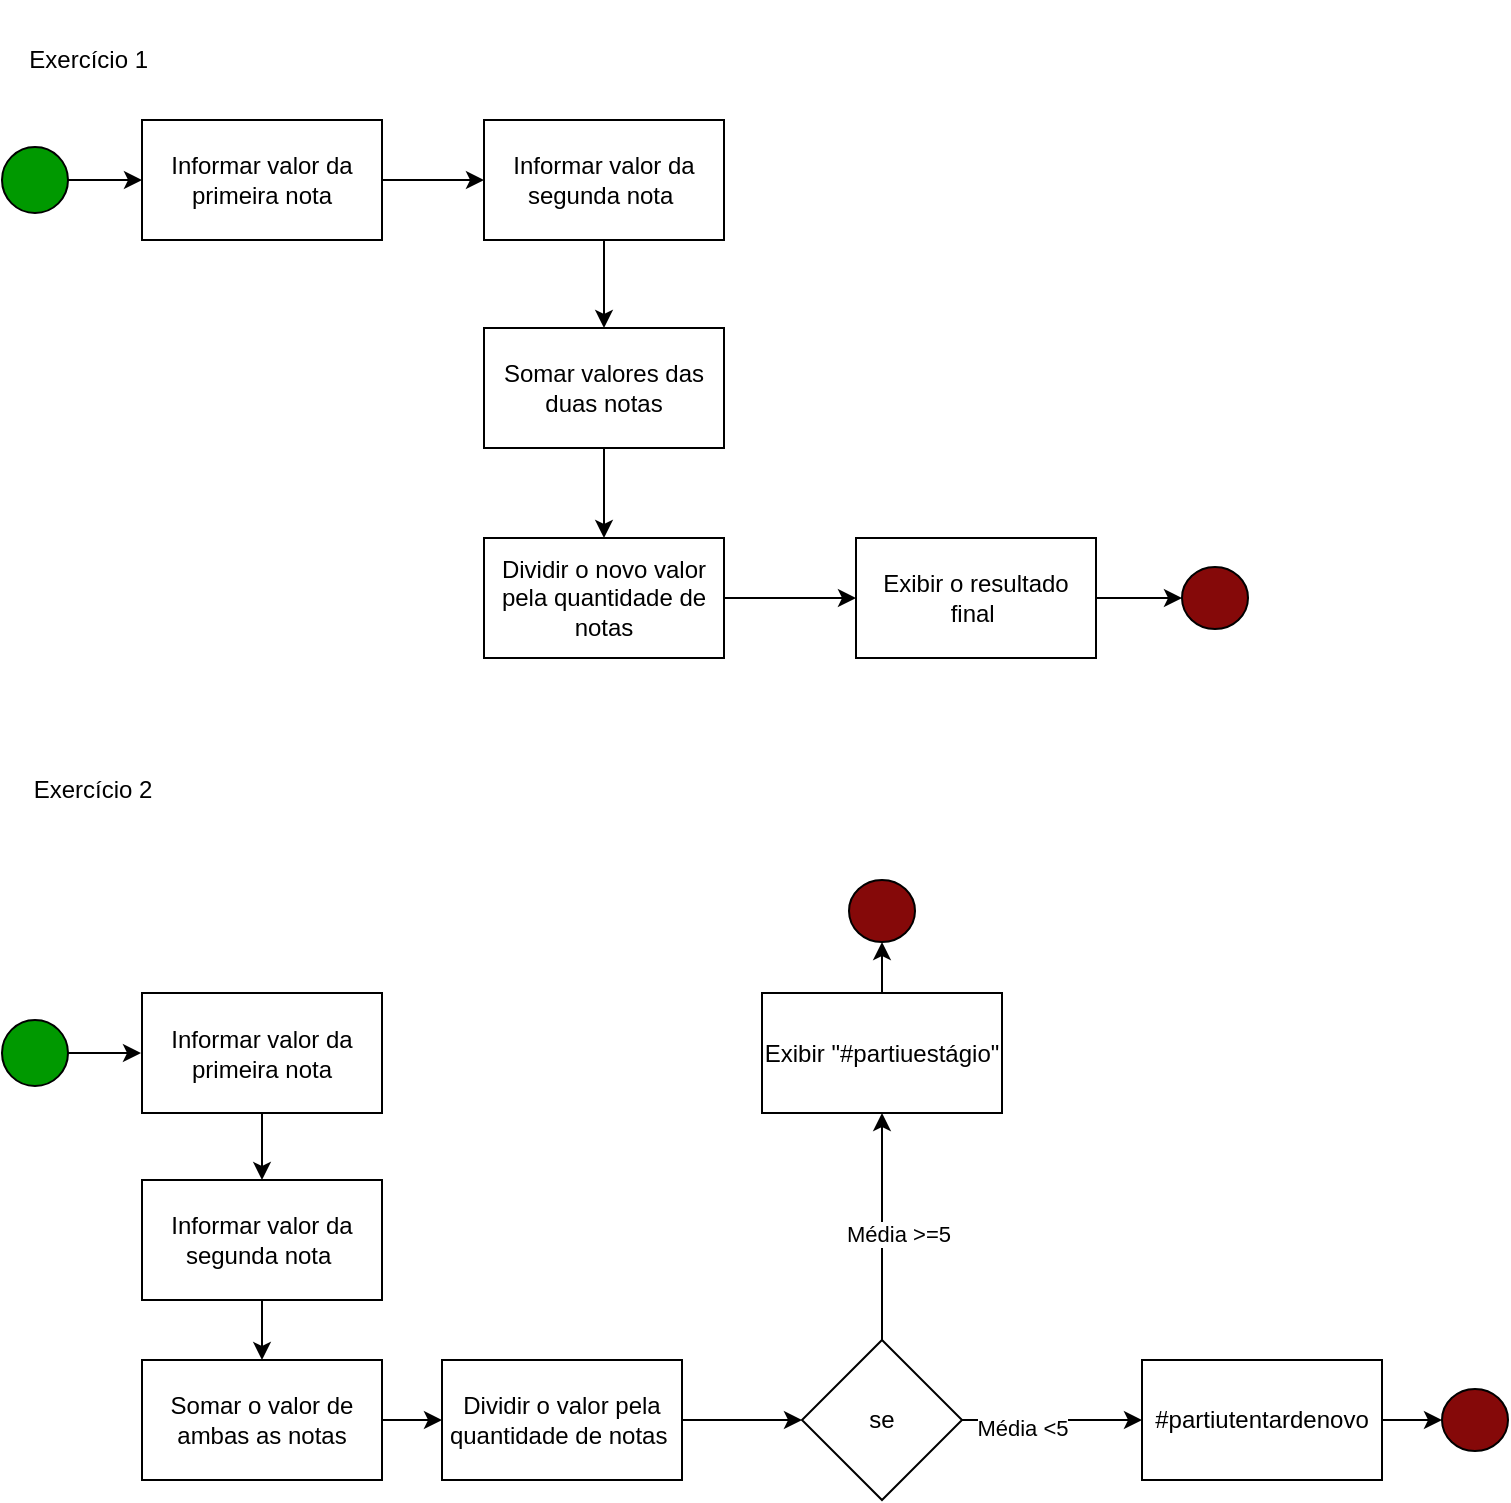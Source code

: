 <mxfile version="24.7.6">
  <diagram name="Página-1" id="rp44qKdb7Xja_vT_BWVV">
    <mxGraphModel dx="1543" dy="998" grid="1" gridSize="10" guides="1" tooltips="1" connect="1" arrows="1" fold="1" page="0" pageScale="1" pageWidth="827" pageHeight="1169" math="0" shadow="0">
      <root>
        <mxCell id="0" />
        <mxCell id="1" parent="0" />
        <mxCell id="Li56kBEyfk9auPP5k_dc-7" value="" style="edgeStyle=orthogonalEdgeStyle;rounded=0;orthogonalLoop=1;jettySize=auto;html=1;" edge="1" parent="1" source="Li56kBEyfk9auPP5k_dc-3" target="Li56kBEyfk9auPP5k_dc-6">
          <mxGeometry relative="1" as="geometry" />
        </mxCell>
        <mxCell id="Li56kBEyfk9auPP5k_dc-3" value="Informar valor da primeira nota" style="rounded=0;whiteSpace=wrap;html=1;" vertex="1" parent="1">
          <mxGeometry x="-620" y="-230" width="120" height="60" as="geometry" />
        </mxCell>
        <mxCell id="Li56kBEyfk9auPP5k_dc-9" value="" style="edgeStyle=orthogonalEdgeStyle;rounded=0;orthogonalLoop=1;jettySize=auto;html=1;" edge="1" parent="1" source="Li56kBEyfk9auPP5k_dc-6" target="Li56kBEyfk9auPP5k_dc-8">
          <mxGeometry relative="1" as="geometry" />
        </mxCell>
        <mxCell id="Li56kBEyfk9auPP5k_dc-6" value="Informar valor da segunda nota&amp;nbsp;" style="whiteSpace=wrap;html=1;rounded=0;" vertex="1" parent="1">
          <mxGeometry x="-449" y="-230" width="120" height="60" as="geometry" />
        </mxCell>
        <mxCell id="Li56kBEyfk9auPP5k_dc-11" value="" style="edgeStyle=orthogonalEdgeStyle;rounded=0;orthogonalLoop=1;jettySize=auto;html=1;" edge="1" parent="1" source="Li56kBEyfk9auPP5k_dc-8" target="Li56kBEyfk9auPP5k_dc-10">
          <mxGeometry relative="1" as="geometry" />
        </mxCell>
        <mxCell id="Li56kBEyfk9auPP5k_dc-8" value="Somar valores das duas notas" style="whiteSpace=wrap;html=1;rounded=0;" vertex="1" parent="1">
          <mxGeometry x="-449" y="-126" width="120" height="60" as="geometry" />
        </mxCell>
        <mxCell id="Li56kBEyfk9auPP5k_dc-13" value="" style="edgeStyle=orthogonalEdgeStyle;rounded=0;orthogonalLoop=1;jettySize=auto;html=1;" edge="1" parent="1" source="Li56kBEyfk9auPP5k_dc-10" target="Li56kBEyfk9auPP5k_dc-12">
          <mxGeometry relative="1" as="geometry" />
        </mxCell>
        <mxCell id="Li56kBEyfk9auPP5k_dc-10" value="Dividir o novo valor pela quantidade de notas" style="whiteSpace=wrap;html=1;rounded=0;" vertex="1" parent="1">
          <mxGeometry x="-449" y="-21" width="120" height="60" as="geometry" />
        </mxCell>
        <mxCell id="Li56kBEyfk9auPP5k_dc-17" value="" style="edgeStyle=orthogonalEdgeStyle;rounded=0;orthogonalLoop=1;jettySize=auto;html=1;" edge="1" parent="1" source="Li56kBEyfk9auPP5k_dc-12" target="Li56kBEyfk9auPP5k_dc-16">
          <mxGeometry relative="1" as="geometry" />
        </mxCell>
        <mxCell id="Li56kBEyfk9auPP5k_dc-12" value="Exibir o resultado final&amp;nbsp;" style="rounded=0;whiteSpace=wrap;html=1;" vertex="1" parent="1">
          <mxGeometry x="-263" y="-21" width="120" height="60" as="geometry" />
        </mxCell>
        <mxCell id="Li56kBEyfk9auPP5k_dc-15" value="" style="edgeStyle=orthogonalEdgeStyle;rounded=0;orthogonalLoop=1;jettySize=auto;html=1;" edge="1" parent="1" source="Li56kBEyfk9auPP5k_dc-14" target="Li56kBEyfk9auPP5k_dc-3">
          <mxGeometry relative="1" as="geometry" />
        </mxCell>
        <mxCell id="Li56kBEyfk9auPP5k_dc-14" value="" style="ellipse;whiteSpace=wrap;html=1;aspect=fixed;fillColor=#009900;" vertex="1" parent="1">
          <mxGeometry x="-690" y="-216.5" width="33" height="33" as="geometry" />
        </mxCell>
        <mxCell id="Li56kBEyfk9auPP5k_dc-16" value="" style="ellipse;whiteSpace=wrap;html=1;rounded=0;fillColor=#850909;" vertex="1" parent="1">
          <mxGeometry x="-100" y="-6.5" width="33" height="31" as="geometry" />
        </mxCell>
        <mxCell id="Li56kBEyfk9auPP5k_dc-18" value="Exercício 1&amp;nbsp;" style="text;html=1;align=center;verticalAlign=middle;whiteSpace=wrap;rounded=0;" vertex="1" parent="1">
          <mxGeometry x="-690" y="-290" width="90" height="60" as="geometry" />
        </mxCell>
        <mxCell id="Li56kBEyfk9auPP5k_dc-19" value="Exercício 2" style="text;html=1;align=center;verticalAlign=middle;whiteSpace=wrap;rounded=0;" vertex="1" parent="1">
          <mxGeometry x="-677.5" y="90" width="65" height="30" as="geometry" />
        </mxCell>
        <mxCell id="Li56kBEyfk9auPP5k_dc-22" value="" style="edgeStyle=orthogonalEdgeStyle;rounded=0;orthogonalLoop=1;jettySize=auto;html=1;" edge="1" parent="1" source="Li56kBEyfk9auPP5k_dc-20">
          <mxGeometry relative="1" as="geometry">
            <mxPoint x="-620.5" y="236.5" as="targetPoint" />
          </mxGeometry>
        </mxCell>
        <mxCell id="Li56kBEyfk9auPP5k_dc-20" value="" style="ellipse;whiteSpace=wrap;html=1;aspect=fixed;fillColor=#009900;" vertex="1" parent="1">
          <mxGeometry x="-690" y="220" width="33" height="33" as="geometry" />
        </mxCell>
        <mxCell id="Li56kBEyfk9auPP5k_dc-29" value="" style="edgeStyle=orthogonalEdgeStyle;rounded=0;orthogonalLoop=1;jettySize=auto;html=1;" edge="1" parent="1" source="Li56kBEyfk9auPP5k_dc-24" target="Li56kBEyfk9auPP5k_dc-26">
          <mxGeometry relative="1" as="geometry" />
        </mxCell>
        <mxCell id="Li56kBEyfk9auPP5k_dc-24" value="Informar valor da primeira nota" style="rounded=0;whiteSpace=wrap;html=1;" vertex="1" parent="1">
          <mxGeometry x="-620" y="206.5" width="120" height="60" as="geometry" />
        </mxCell>
        <mxCell id="Li56kBEyfk9auPP5k_dc-33" value="" style="edgeStyle=orthogonalEdgeStyle;rounded=0;orthogonalLoop=1;jettySize=auto;html=1;" edge="1" parent="1" source="Li56kBEyfk9auPP5k_dc-26" target="Li56kBEyfk9auPP5k_dc-32">
          <mxGeometry relative="1" as="geometry" />
        </mxCell>
        <mxCell id="Li56kBEyfk9auPP5k_dc-26" value="Informar valor da segunda nota&amp;nbsp;" style="whiteSpace=wrap;html=1;rounded=0;" vertex="1" parent="1">
          <mxGeometry x="-620" y="300" width="120" height="60" as="geometry" />
        </mxCell>
        <mxCell id="Li56kBEyfk9auPP5k_dc-35" value="" style="edgeStyle=orthogonalEdgeStyle;rounded=0;orthogonalLoop=1;jettySize=auto;html=1;" edge="1" parent="1" source="Li56kBEyfk9auPP5k_dc-32" target="Li56kBEyfk9auPP5k_dc-34">
          <mxGeometry relative="1" as="geometry" />
        </mxCell>
        <mxCell id="Li56kBEyfk9auPP5k_dc-32" value="Somar o valor de ambas as notas" style="whiteSpace=wrap;html=1;rounded=0;" vertex="1" parent="1">
          <mxGeometry x="-620" y="390" width="120" height="60" as="geometry" />
        </mxCell>
        <mxCell id="Li56kBEyfk9auPP5k_dc-39" value="" style="edgeStyle=orthogonalEdgeStyle;rounded=0;orthogonalLoop=1;jettySize=auto;html=1;" edge="1" parent="1" source="Li56kBEyfk9auPP5k_dc-34" target="Li56kBEyfk9auPP5k_dc-38">
          <mxGeometry relative="1" as="geometry" />
        </mxCell>
        <mxCell id="Li56kBEyfk9auPP5k_dc-34" value="Dividir o valor pela quantidade de notas&amp;nbsp;" style="whiteSpace=wrap;html=1;rounded=0;" vertex="1" parent="1">
          <mxGeometry x="-470" y="390" width="120" height="60" as="geometry" />
        </mxCell>
        <mxCell id="Li56kBEyfk9auPP5k_dc-41" value="" style="edgeStyle=orthogonalEdgeStyle;rounded=0;orthogonalLoop=1;jettySize=auto;html=1;" edge="1" parent="1" source="Li56kBEyfk9auPP5k_dc-38" target="Li56kBEyfk9auPP5k_dc-40">
          <mxGeometry relative="1" as="geometry" />
        </mxCell>
        <mxCell id="Li56kBEyfk9auPP5k_dc-42" value="Média &amp;gt;=5" style="edgeLabel;html=1;align=center;verticalAlign=middle;resizable=0;points=[];" vertex="1" connectable="0" parent="Li56kBEyfk9auPP5k_dc-41">
          <mxGeometry x="-0.066" y="-8" relative="1" as="geometry">
            <mxPoint as="offset" />
          </mxGeometry>
        </mxCell>
        <mxCell id="Li56kBEyfk9auPP5k_dc-44" value="" style="edgeStyle=orthogonalEdgeStyle;rounded=0;orthogonalLoop=1;jettySize=auto;html=1;" edge="1" parent="1" source="Li56kBEyfk9auPP5k_dc-38" target="Li56kBEyfk9auPP5k_dc-43">
          <mxGeometry relative="1" as="geometry" />
        </mxCell>
        <mxCell id="Li56kBEyfk9auPP5k_dc-45" value="Média &amp;lt;5" style="edgeLabel;html=1;align=center;verticalAlign=middle;resizable=0;points=[];" vertex="1" connectable="0" parent="Li56kBEyfk9auPP5k_dc-44">
          <mxGeometry x="-0.333" y="-4" relative="1" as="geometry">
            <mxPoint as="offset" />
          </mxGeometry>
        </mxCell>
        <mxCell id="Li56kBEyfk9auPP5k_dc-38" value="se" style="rhombus;whiteSpace=wrap;html=1;rounded=0;" vertex="1" parent="1">
          <mxGeometry x="-290" y="380" width="80" height="80" as="geometry" />
        </mxCell>
        <mxCell id="Li56kBEyfk9auPP5k_dc-47" value="" style="edgeStyle=orthogonalEdgeStyle;rounded=0;orthogonalLoop=1;jettySize=auto;html=1;" edge="1" parent="1" source="Li56kBEyfk9auPP5k_dc-40" target="Li56kBEyfk9auPP5k_dc-46">
          <mxGeometry relative="1" as="geometry" />
        </mxCell>
        <mxCell id="Li56kBEyfk9auPP5k_dc-40" value="Exibir &quot;#partiuestágio&quot;" style="whiteSpace=wrap;html=1;rounded=0;" vertex="1" parent="1">
          <mxGeometry x="-310" y="206.5" width="120" height="60" as="geometry" />
        </mxCell>
        <mxCell id="Li56kBEyfk9auPP5k_dc-49" value="" style="edgeStyle=orthogonalEdgeStyle;rounded=0;orthogonalLoop=1;jettySize=auto;html=1;" edge="1" parent="1" source="Li56kBEyfk9auPP5k_dc-43" target="Li56kBEyfk9auPP5k_dc-48">
          <mxGeometry relative="1" as="geometry" />
        </mxCell>
        <mxCell id="Li56kBEyfk9auPP5k_dc-43" value="#partiutentardenovo" style="whiteSpace=wrap;html=1;rounded=0;" vertex="1" parent="1">
          <mxGeometry x="-120" y="390" width="120" height="60" as="geometry" />
        </mxCell>
        <mxCell id="Li56kBEyfk9auPP5k_dc-46" value="" style="ellipse;whiteSpace=wrap;html=1;rounded=0;fillColor=#850909;" vertex="1" parent="1">
          <mxGeometry x="-266.5" y="150" width="33" height="31" as="geometry" />
        </mxCell>
        <mxCell id="Li56kBEyfk9auPP5k_dc-48" value="" style="ellipse;whiteSpace=wrap;html=1;rounded=0;fillColor=#850909;" vertex="1" parent="1">
          <mxGeometry x="30" y="404.5" width="33" height="31" as="geometry" />
        </mxCell>
      </root>
    </mxGraphModel>
  </diagram>
</mxfile>
